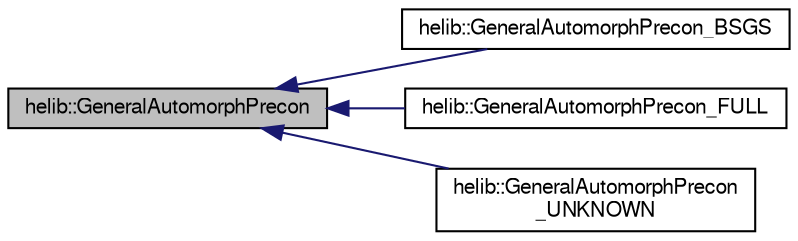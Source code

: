 digraph "helib::GeneralAutomorphPrecon"
{
  edge [fontname="FreeSans",fontsize="10",labelfontname="FreeSans",labelfontsize="10"];
  node [fontname="FreeSans",fontsize="10",shape=record];
  rankdir="LR";
  Node0 [label="helib::GeneralAutomorphPrecon",height=0.2,width=0.4,color="black", fillcolor="grey75", style="filled", fontcolor="black"];
  Node0 -> Node1 [dir="back",color="midnightblue",fontsize="10",style="solid"];
  Node1 [label="helib::GeneralAutomorphPrecon_BSGS",height=0.2,width=0.4,color="black", fillcolor="white", style="filled",URL="$classhelib_1_1_general_automorph_precon___b_s_g_s.html"];
  Node0 -> Node2 [dir="back",color="midnightblue",fontsize="10",style="solid"];
  Node2 [label="helib::GeneralAutomorphPrecon_FULL",height=0.2,width=0.4,color="black", fillcolor="white", style="filled",URL="$classhelib_1_1_general_automorph_precon___f_u_l_l.html"];
  Node0 -> Node3 [dir="back",color="midnightblue",fontsize="10",style="solid"];
  Node3 [label="helib::GeneralAutomorphPrecon\l_UNKNOWN",height=0.2,width=0.4,color="black", fillcolor="white", style="filled",URL="$classhelib_1_1_general_automorph_precon___u_n_k_n_o_w_n.html"];
}
